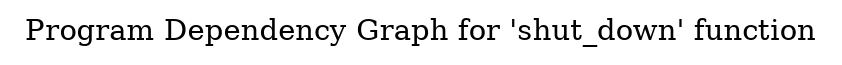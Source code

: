 digraph "Program Dependency Graph for 'shut_down' function" {
	label="Program Dependency Graph for 'shut_down' function";

}
